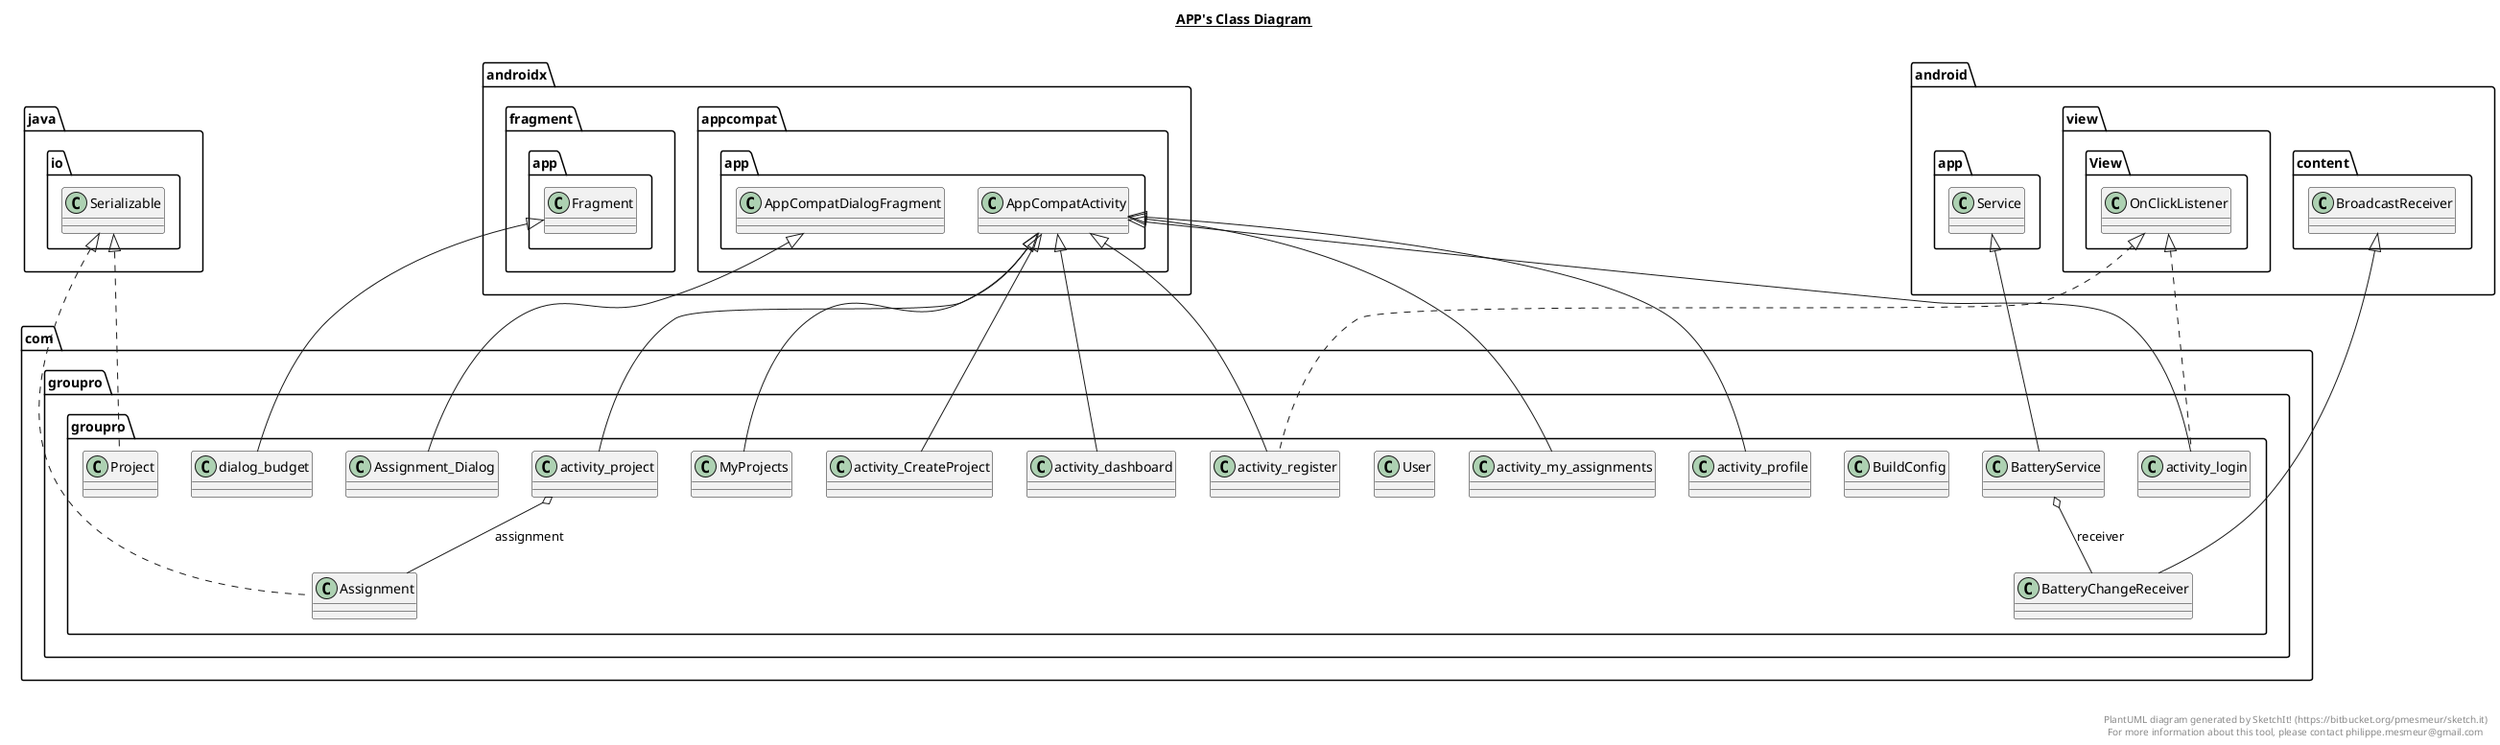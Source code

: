 @startuml

title __APP's Class Diagram__\n

  namespace com.groupro.groupro {
    class com.groupro.groupro.Assignment {
    }
  }
  

  namespace com.groupro.groupro {
    class com.groupro.groupro.Assignment_Dialog {
    }
  }
  

  namespace com.groupro.groupro {
    class com.groupro.groupro.BatteryChangeReceiver {
    }
  }
  

  namespace com.groupro.groupro {
    class com.groupro.groupro.BatteryService {
    }
  }
  

  namespace com.groupro.groupro {
    class com.groupro.groupro.BuildConfig {
    }
  }
  

  namespace com.groupro.groupro {
    class com.groupro.groupro.MyProjects {
    }
  }
  

  namespace com.groupro.groupro {
    class com.groupro.groupro.Project {
    }
  }
  

  namespace com.groupro.groupro {
    class com.groupro.groupro.User {
    }
  }
  

  namespace com.groupro.groupro {
    class com.groupro.groupro.activity_CreateProject {
    }
  }
  

  namespace com.groupro.groupro {
    class com.groupro.groupro.activity_dashboard {
    }
  }
  

  namespace com.groupro.groupro {
    class com.groupro.groupro.activity_login {
    }
  }
  

  namespace com.groupro.groupro {
    class com.groupro.groupro.activity_my_assignments {
    }
  }
  

  namespace com.groupro.groupro {
    class com.groupro.groupro.activity_profile {
    }
  }
  

  namespace com.groupro.groupro {
    class com.groupro.groupro.activity_project {
    }
  }
  

  namespace com.groupro.groupro {
    class com.groupro.groupro.activity_register {
    }
  }
  

  namespace com.groupro.groupro {
    class com.groupro.groupro.dialog_budget {
    }
  }
  

  com.groupro.groupro.Assignment .up.|> java.io.Serializable
  com.groupro.groupro.Assignment_Dialog -up-|> androidx.appcompat.app.AppCompatDialogFragment
  com.groupro.groupro.Assignment_Dialog o-- com.groupro.groupro.Assignment_Dialog.AssignmentDialogListener : listener
  com.groupro.groupro.BatteryChangeReceiver -up-|> android.content.BroadcastReceiver
  com.groupro.groupro.BatteryService -up-|> android.app.Service
  com.groupro.groupro.BatteryService o-- com.groupro.groupro.BatteryChangeReceiver : receiver
  com.groupro.groupro.MyProjects -up-|> androidx.appcompat.app.AppCompatActivity
  com.groupro.groupro.Project .up.|> java.io.Serializable
  com.groupro.groupro.activity_CreateProject -up-|> androidx.appcompat.app.AppCompatActivity
  com.groupro.groupro.activity_dashboard -up-|> androidx.appcompat.app.AppCompatActivity
  com.groupro.groupro.activity_login .up.|> android.view.View.OnClickListener
  com.groupro.groupro.activity_login -up-|> androidx.appcompat.app.AppCompatActivity
  com.groupro.groupro.activity_my_assignments -up-|> androidx.appcompat.app.AppCompatActivity
  com.groupro.groupro.activity_profile -up-|> androidx.appcompat.app.AppCompatActivity
  com.groupro.groupro.activity_project .up.|> com.groupro.groupro.Assignment_Dialog.AssignmentDialogListener
  com.groupro.groupro.activity_project -up-|> androidx.appcompat.app.AppCompatActivity
  com.groupro.groupro.activity_project o-- com.groupro.groupro.Assignment : assignment
  com.groupro.groupro.activity_register .up.|> android.view.View.OnClickListener
  com.groupro.groupro.activity_register -up-|> androidx.appcompat.app.AppCompatActivity
  com.groupro.groupro.dialog_budget -up-|> androidx.fragment.app.Fragment
  com.groupro.groupro.dialog_budget o-- com.groupro.groupro.dialog_budget.OnFragmentInteractionListener : mListener


right footer


PlantUML diagram generated by SketchIt! (https://bitbucket.org/pmesmeur/sketch.it)
For more information about this tool, please contact philippe.mesmeur@gmail.com
endfooter

@enduml
